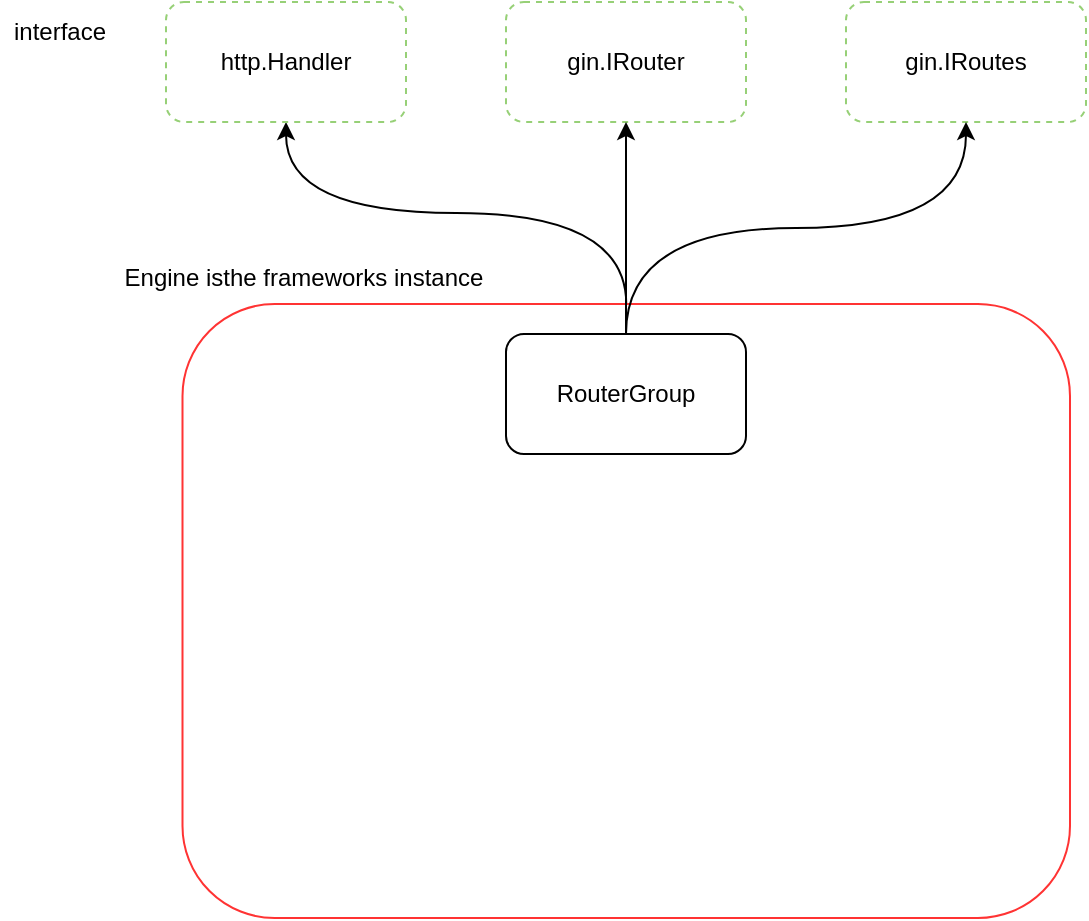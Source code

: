 <mxfile version="21.2.9" type="github">
  <diagram name="第 1 页" id="JUjPR3UIei4cRIlXoMbE">
    <mxGraphModel dx="2476" dy="1158" grid="0" gridSize="10" guides="1" tooltips="1" connect="1" arrows="1" fold="1" page="0" pageScale="1" pageWidth="827" pageHeight="1169" math="0" shadow="0">
      <root>
        <mxCell id="0" />
        <mxCell id="1" parent="0" />
        <mxCell id="9sIKPAjxazh63G1Zo1ko-4" style="edgeStyle=orthogonalEdgeStyle;curved=1;rounded=0;orthogonalLoop=1;jettySize=auto;html=1;exitX=0.5;exitY=0;exitDx=0;exitDy=0;entryX=0.5;entryY=1;entryDx=0;entryDy=0;" edge="1" parent="1" source="9sIKPAjxazh63G1Zo1ko-1" target="9sIKPAjxazh63G1Zo1ko-2">
          <mxGeometry relative="1" as="geometry" />
        </mxCell>
        <mxCell id="9sIKPAjxazh63G1Zo1ko-1" value="" style="rounded=1;whiteSpace=wrap;html=1;strokeColor=#FF3333;" vertex="1" parent="1">
          <mxGeometry x="-66.75" y="402" width="443.75" height="307" as="geometry" />
        </mxCell>
        <mxCell id="9sIKPAjxazh63G1Zo1ko-2" value="http.Handler" style="rounded=1;whiteSpace=wrap;html=1;dashed=1;strokeColor=#97D077;" vertex="1" parent="1">
          <mxGeometry x="-75" y="251" width="120" height="60" as="geometry" />
        </mxCell>
        <mxCell id="9sIKPAjxazh63G1Zo1ko-5" value="gin.IRouter" style="rounded=1;whiteSpace=wrap;html=1;dashed=1;strokeColor=#97D077;" vertex="1" parent="1">
          <mxGeometry x="95" y="251" width="120" height="60" as="geometry" />
        </mxCell>
        <mxCell id="9sIKPAjxazh63G1Zo1ko-6" value="gin.IRoutes" style="rounded=1;whiteSpace=wrap;html=1;dashed=1;strokeColor=#97D077;" vertex="1" parent="1">
          <mxGeometry x="265" y="251" width="120" height="60" as="geometry" />
        </mxCell>
        <mxCell id="9sIKPAjxazh63G1Zo1ko-9" value="interface" style="text;html=1;strokeColor=none;fillColor=none;align=center;verticalAlign=middle;whiteSpace=wrap;rounded=0;" vertex="1" parent="1">
          <mxGeometry x="-158" y="251" width="60" height="30" as="geometry" />
        </mxCell>
        <mxCell id="9sIKPAjxazh63G1Zo1ko-10" value="Engine isthe frameworks instance" style="text;html=1;strokeColor=none;fillColor=none;align=center;verticalAlign=middle;whiteSpace=wrap;rounded=0;" vertex="1" parent="1">
          <mxGeometry x="-114" y="374" width="216" height="30" as="geometry" />
        </mxCell>
        <mxCell id="9sIKPAjxazh63G1Zo1ko-12" style="edgeStyle=orthogonalEdgeStyle;curved=1;rounded=0;orthogonalLoop=1;jettySize=auto;html=1;exitX=0.5;exitY=0;exitDx=0;exitDy=0;entryX=0.5;entryY=1;entryDx=0;entryDy=0;" edge="1" parent="1" source="9sIKPAjxazh63G1Zo1ko-11" target="9sIKPAjxazh63G1Zo1ko-5">
          <mxGeometry relative="1" as="geometry" />
        </mxCell>
        <mxCell id="9sIKPAjxazh63G1Zo1ko-13" style="edgeStyle=orthogonalEdgeStyle;curved=1;rounded=0;orthogonalLoop=1;jettySize=auto;html=1;exitX=0.5;exitY=0;exitDx=0;exitDy=0;entryX=0.5;entryY=1;entryDx=0;entryDy=0;" edge="1" parent="1" source="9sIKPAjxazh63G1Zo1ko-11" target="9sIKPAjxazh63G1Zo1ko-6">
          <mxGeometry relative="1" as="geometry" />
        </mxCell>
        <mxCell id="9sIKPAjxazh63G1Zo1ko-11" value="RouterGroup" style="rounded=1;whiteSpace=wrap;html=1;" vertex="1" parent="1">
          <mxGeometry x="95" y="417" width="120" height="60" as="geometry" />
        </mxCell>
      </root>
    </mxGraphModel>
  </diagram>
</mxfile>

